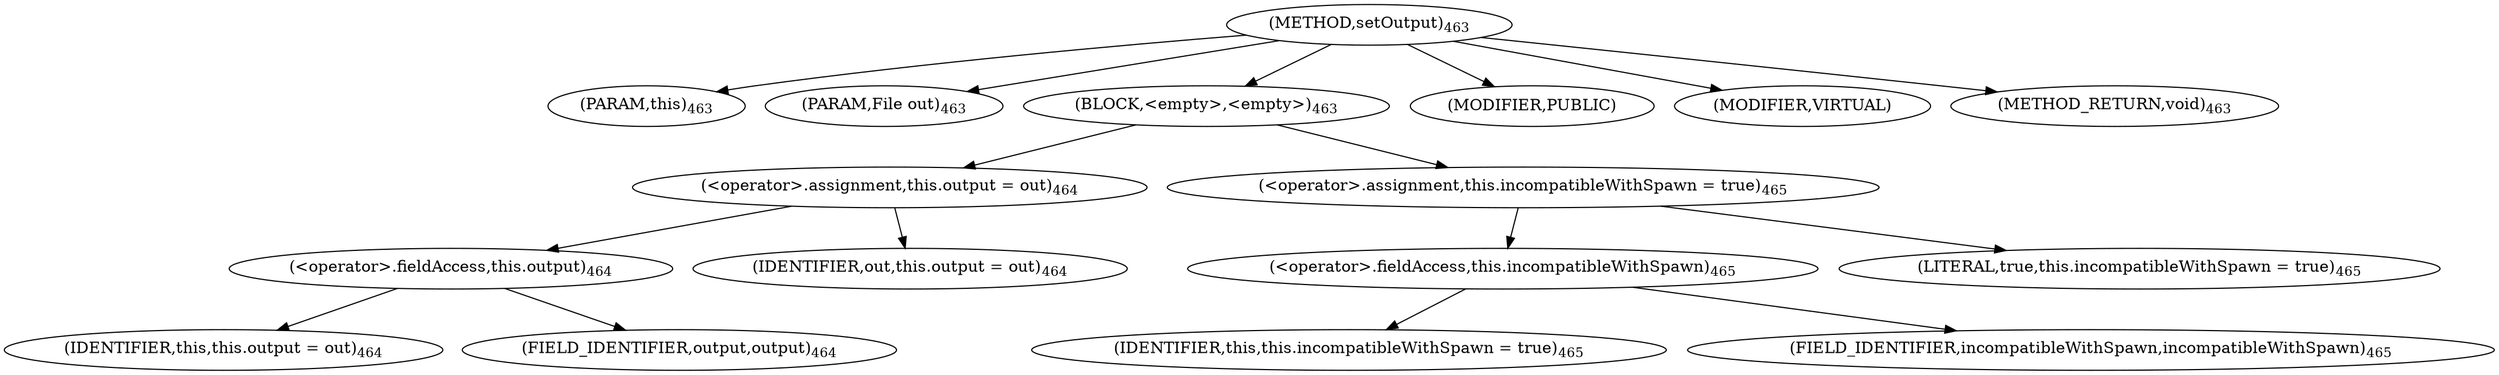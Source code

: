 digraph "setOutput" {  
"1114" [label = <(METHOD,setOutput)<SUB>463</SUB>> ]
"92" [label = <(PARAM,this)<SUB>463</SUB>> ]
"1115" [label = <(PARAM,File out)<SUB>463</SUB>> ]
"1116" [label = <(BLOCK,&lt;empty&gt;,&lt;empty&gt;)<SUB>463</SUB>> ]
"1117" [label = <(&lt;operator&gt;.assignment,this.output = out)<SUB>464</SUB>> ]
"1118" [label = <(&lt;operator&gt;.fieldAccess,this.output)<SUB>464</SUB>> ]
"91" [label = <(IDENTIFIER,this,this.output = out)<SUB>464</SUB>> ]
"1119" [label = <(FIELD_IDENTIFIER,output,output)<SUB>464</SUB>> ]
"1120" [label = <(IDENTIFIER,out,this.output = out)<SUB>464</SUB>> ]
"1121" [label = <(&lt;operator&gt;.assignment,this.incompatibleWithSpawn = true)<SUB>465</SUB>> ]
"1122" [label = <(&lt;operator&gt;.fieldAccess,this.incompatibleWithSpawn)<SUB>465</SUB>> ]
"1123" [label = <(IDENTIFIER,this,this.incompatibleWithSpawn = true)<SUB>465</SUB>> ]
"1124" [label = <(FIELD_IDENTIFIER,incompatibleWithSpawn,incompatibleWithSpawn)<SUB>465</SUB>> ]
"1125" [label = <(LITERAL,true,this.incompatibleWithSpawn = true)<SUB>465</SUB>> ]
"1126" [label = <(MODIFIER,PUBLIC)> ]
"1127" [label = <(MODIFIER,VIRTUAL)> ]
"1128" [label = <(METHOD_RETURN,void)<SUB>463</SUB>> ]
  "1114" -> "92" 
  "1114" -> "1115" 
  "1114" -> "1116" 
  "1114" -> "1126" 
  "1114" -> "1127" 
  "1114" -> "1128" 
  "1116" -> "1117" 
  "1116" -> "1121" 
  "1117" -> "1118" 
  "1117" -> "1120" 
  "1118" -> "91" 
  "1118" -> "1119" 
  "1121" -> "1122" 
  "1121" -> "1125" 
  "1122" -> "1123" 
  "1122" -> "1124" 
}
